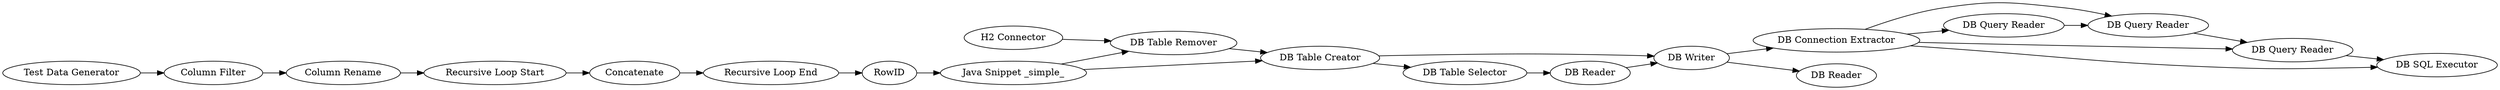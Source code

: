 digraph {
	"-4323602403220191071_1878" [label="DB Query Reader"]
	"-4323602403220191071_75" [label="DB Writer"]
	"-4323602403220191071_1891" [label="Recursive Loop Start"]
	"-4323602403220191071_2" [label="H2 Connector"]
	"-4323602403220191071_71" [label="DB Reader"]
	"-4323602403220191071_68" [label="DB Table Remover"]
	"-4323602403220191071_1879" [label="Test Data Generator"]
	"-4323602403220191071_1885" [label=Concatenate]
	"-4323602403220191071_1876" [label="DB Connection Extractor"]
	"-4323602403220191071_1892" [label="Recursive Loop End"]
	"-4323602403220191071_1875" [label="DB Query Reader"]
	"-4323602403220191071_72" [label="DB Table Selector"]
	"-4323602403220191071_1877" [label="DB Query Reader"]
	"-4323602403220191071_1893" [label=RowID]
	"-4323602403220191071_1882" [label="Column Rename"]
	"-4323602403220191071_76" [label="DB Reader"]
	"-4323602403220191071_1894" [label="DB SQL Executor"]
	"-4323602403220191071_1872" [label="Java Snippet _simple_"]
	"-4323602403220191071_1880" [label="Column Filter"]
	"-4323602403220191071_1881" [label="DB Table Creator"]
	"-4323602403220191071_1891" -> "-4323602403220191071_1885"
	"-4323602403220191071_1880" -> "-4323602403220191071_1882"
	"-4323602403220191071_1879" -> "-4323602403220191071_1880"
	"-4323602403220191071_71" -> "-4323602403220191071_75"
	"-4323602403220191071_1872" -> "-4323602403220191071_68"
	"-4323602403220191071_1876" -> "-4323602403220191071_1877"
	"-4323602403220191071_1875" -> "-4323602403220191071_1878"
	"-4323602403220191071_1881" -> "-4323602403220191071_75"
	"-4323602403220191071_72" -> "-4323602403220191071_71"
	"-4323602403220191071_75" -> "-4323602403220191071_76"
	"-4323602403220191071_1885" -> "-4323602403220191071_1892"
	"-4323602403220191071_2" -> "-4323602403220191071_68"
	"-4323602403220191071_1877" -> "-4323602403220191071_1894"
	"-4323602403220191071_1892" -> "-4323602403220191071_1893"
	"-4323602403220191071_1872" -> "-4323602403220191071_1881"
	"-4323602403220191071_68" -> "-4323602403220191071_1881"
	"-4323602403220191071_1876" -> "-4323602403220191071_1878"
	"-4323602403220191071_1881" -> "-4323602403220191071_72"
	"-4323602403220191071_1893" -> "-4323602403220191071_1872"
	"-4323602403220191071_1882" -> "-4323602403220191071_1891"
	"-4323602403220191071_75" -> "-4323602403220191071_1876"
	"-4323602403220191071_1876" -> "-4323602403220191071_1875"
	"-4323602403220191071_1878" -> "-4323602403220191071_1877"
	"-4323602403220191071_1876" -> "-4323602403220191071_1894"
	rankdir=LR
}
